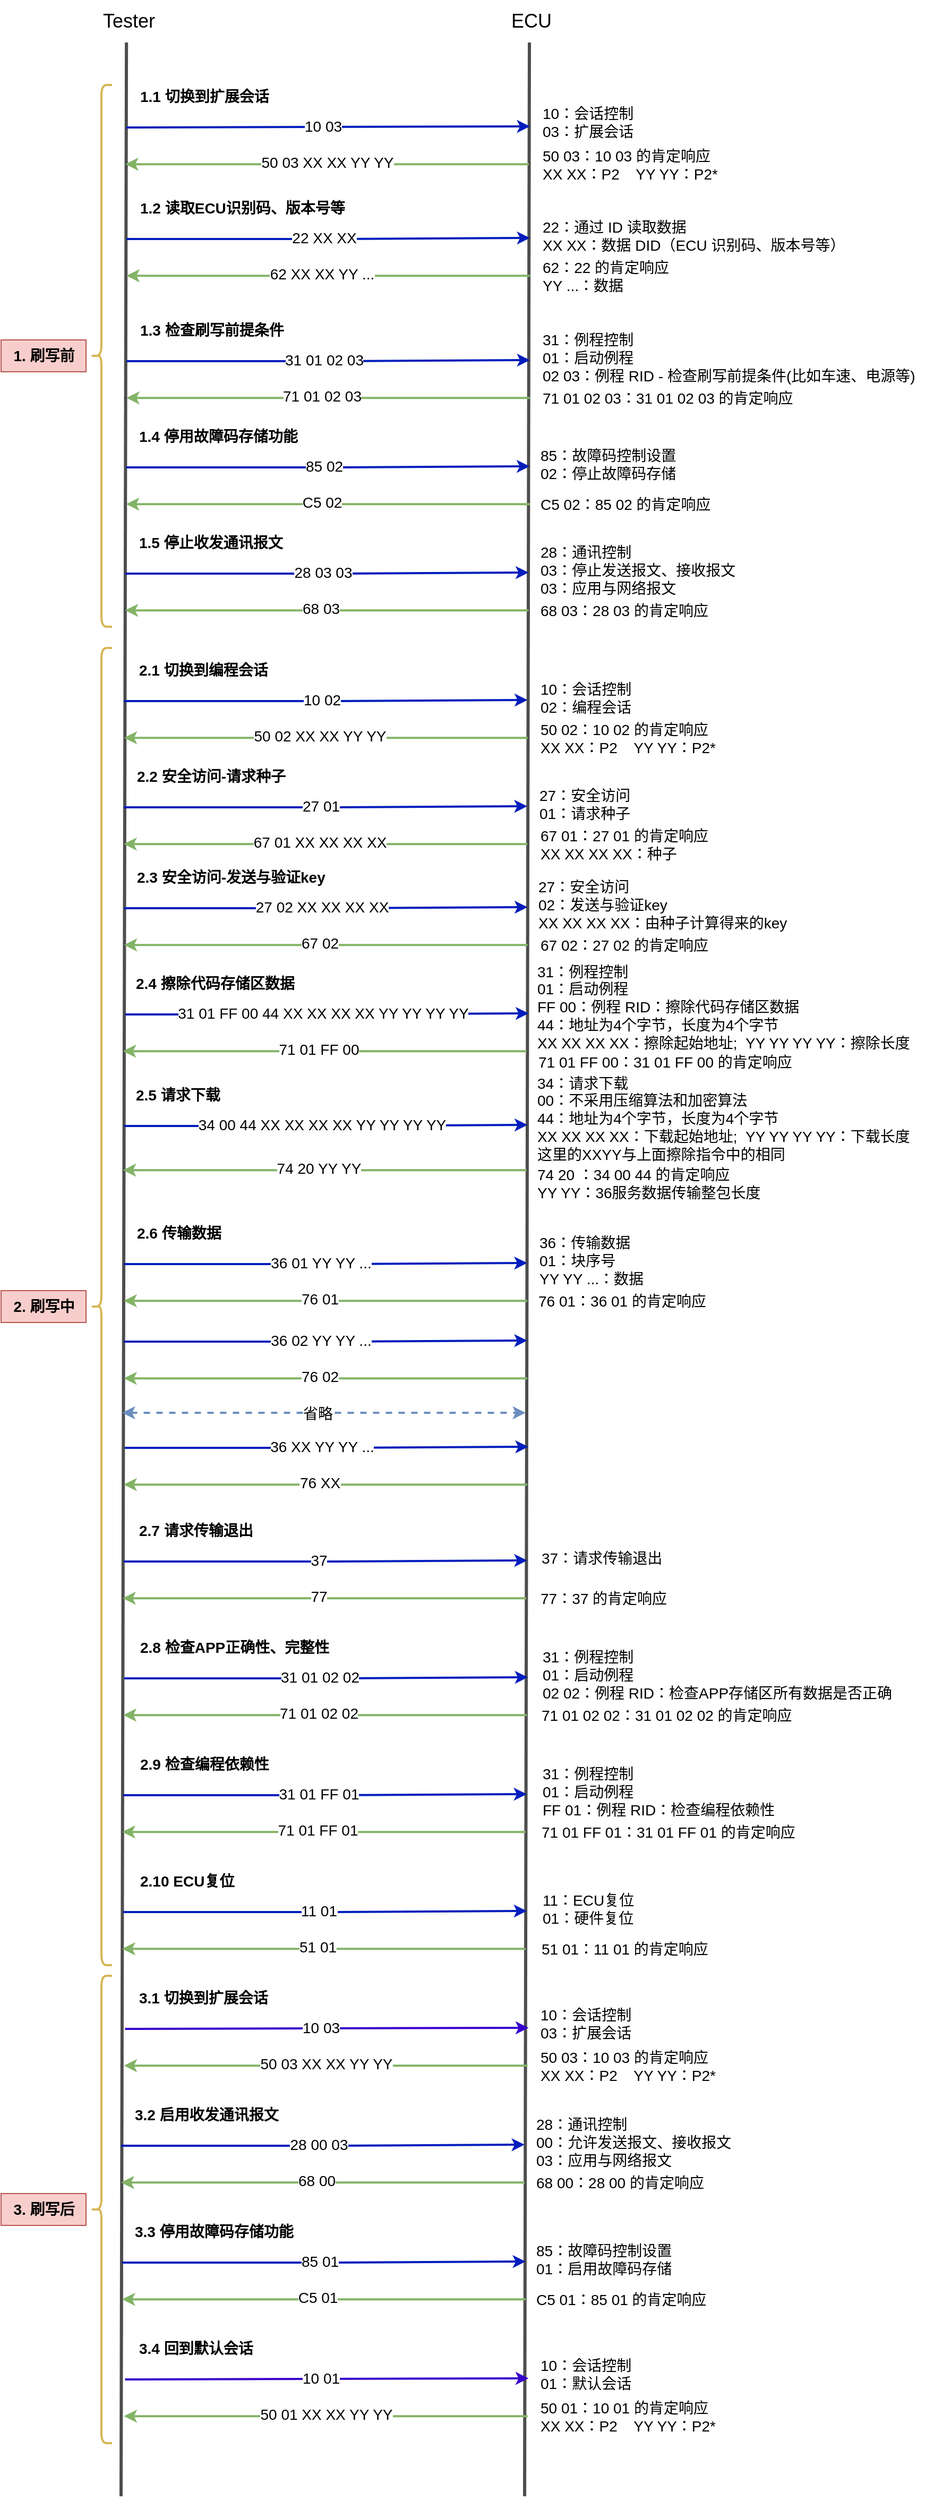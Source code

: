 <mxfile pages="1">
    <diagram id="MMqQzCYpGowc5swxsaku" name="Page-1">
        <mxGraphModel dx="1043" dy="-14405" grid="1" gridSize="10" guides="1" tooltips="1" connect="1" arrows="1" fold="1" page="1" pageScale="1" pageWidth="827" pageHeight="1169" math="0" shadow="0">
            <root>
                <mxCell id="0"/>
                <mxCell id="1" parent="0"/>
                <mxCell id="1631" value="" style="endArrow=none;html=1;endSize=16;startSize=16;targetPerimeterSpacing=10;sourcePerimeterSpacing=10;jumpSize=90;strokeWidth=3;strokeColor=#4D4D4D;" parent="1" edge="1">
                    <mxGeometry width="50" height="50" relative="1" as="geometry">
                        <mxPoint x="120" y="17590" as="sourcePoint"/>
                        <mxPoint x="125.06" y="15280" as="targetPoint"/>
                    </mxGeometry>
                </mxCell>
                <mxCell id="1633" value="" style="endArrow=none;html=1;endSize=16;startSize=16;targetPerimeterSpacing=10;sourcePerimeterSpacing=10;jumpSize=90;strokeWidth=3;strokeColor=#4D4D4D;" parent="1" edge="1">
                    <mxGeometry width="50" height="50" relative="1" as="geometry">
                        <mxPoint x="500" y="17590" as="sourcePoint"/>
                        <mxPoint x="504.5" y="15280" as="targetPoint"/>
                    </mxGeometry>
                </mxCell>
                <mxCell id="1634" value="&lt;font style=&quot;font-size: 18px;&quot;&gt;Tester&lt;/font&gt;" style="text;html=1;align=center;verticalAlign=middle;resizable=0;points=[];autosize=1;strokeColor=none;fillColor=none;" parent="1" vertex="1">
                    <mxGeometry x="91.5" y="15240" width="70" height="40" as="geometry"/>
                </mxCell>
                <mxCell id="1635" value="&lt;font style=&quot;font-size: 18px;&quot;&gt;ECU&lt;/font&gt;" style="text;html=1;align=center;verticalAlign=middle;resizable=0;points=[];autosize=1;strokeColor=none;fillColor=none;" parent="1" vertex="1">
                    <mxGeometry x="475.62" y="15240" width="60" height="40" as="geometry"/>
                </mxCell>
                <mxCell id="1636" value="&lt;font style=&quot;font-size: 14px;&quot;&gt;&lt;b&gt;1.1 切换到扩展会话&lt;/b&gt;&lt;/font&gt;" style="text;html=1;align=left;verticalAlign=middle;resizable=0;points=[];autosize=1;strokeColor=none;fillColor=none;fontSize=18;" parent="1" vertex="1">
                    <mxGeometry x="135.93" y="15310" width="140" height="40" as="geometry"/>
                </mxCell>
                <mxCell id="1637" value="" style="endArrow=classic;html=1;strokeColor=#001DBC;strokeWidth=2;fontSize=18;startSize=6;endSize=6;sourcePerimeterSpacing=0;targetPerimeterSpacing=0;jumpSize=10;fillColor=#6a00ff;" parent="1" edge="1">
                    <mxGeometry width="50" height="50" relative="1" as="geometry">
                        <mxPoint x="125" y="15360" as="sourcePoint"/>
                        <mxPoint x="505" y="15359" as="targetPoint"/>
                    </mxGeometry>
                </mxCell>
                <mxCell id="1638" value="&lt;font style=&quot;font-size: 14px;&quot;&gt;10 03&lt;/font&gt;" style="edgeLabel;html=1;align=center;verticalAlign=middle;resizable=0;points=[];fontSize=18;" parent="1637" vertex="1" connectable="0">
                    <mxGeometry x="-0.213" y="2" relative="1" as="geometry">
                        <mxPoint x="35" as="offset"/>
                    </mxGeometry>
                </mxCell>
                <mxCell id="1642" value="" style="shape=curlyBracket;whiteSpace=wrap;html=1;rounded=1;labelPosition=left;verticalLabelPosition=middle;align=right;verticalAlign=middle;fontSize=14;strokeWidth=2;perimeterSpacing=0;fillColor=#fff2cc;strokeColor=#d6b656;" parent="1" vertex="1">
                    <mxGeometry x="91.5" y="15320" width="20" height="510" as="geometry"/>
                </mxCell>
                <mxCell id="1643" value="&lt;b&gt;1. 刷写前&lt;/b&gt;" style="text;html=1;align=center;verticalAlign=middle;resizable=0;points=[];autosize=1;strokeColor=#b85450;fillColor=#f8cecc;fontSize=14;" parent="1" vertex="1">
                    <mxGeometry x="7" y="15560" width="80" height="30" as="geometry"/>
                </mxCell>
                <mxCell id="1644" value="" style="endArrow=classic;html=1;strokeColor=#82b366;strokeWidth=2;fontSize=18;startSize=6;endSize=6;sourcePerimeterSpacing=0;targetPerimeterSpacing=0;jumpSize=10;fillColor=#d5e8d4;" parent="1" edge="1">
                    <mxGeometry width="50" height="50" relative="1" as="geometry">
                        <mxPoint x="504.06" y="15394.58" as="sourcePoint"/>
                        <mxPoint x="124.06" y="15394.58" as="targetPoint"/>
                    </mxGeometry>
                </mxCell>
                <mxCell id="1646" value="50 03 XX XX YY YY" style="edgeLabel;html=1;align=center;verticalAlign=middle;resizable=0;points=[];fontSize=14;" parent="1644" vertex="1" connectable="0">
                    <mxGeometry x="0.048" y="-2" relative="1" as="geometry">
                        <mxPoint x="9" as="offset"/>
                    </mxGeometry>
                </mxCell>
                <mxCell id="1647" value="&lt;div style=&quot;&quot;&gt;&lt;span style=&quot;background-color: initial;&quot;&gt;10：会话控制&lt;/span&gt;&lt;/div&gt;&lt;div style=&quot;&quot;&gt;&lt;span style=&quot;background-color: initial;&quot;&gt;03：扩展会话&lt;/span&gt;&lt;/div&gt;" style="text;html=1;align=left;verticalAlign=middle;resizable=0;points=[];autosize=1;strokeColor=none;fillColor=none;fontSize=14;" parent="1" vertex="1">
                    <mxGeometry x="514.5" y="15330" width="110" height="50" as="geometry"/>
                </mxCell>
                <mxCell id="1650" value="&lt;font style=&quot;font-size: 14px;&quot;&gt;&lt;b&gt;1.3 检查刷写前提条件&lt;/b&gt;&lt;/font&gt;" style="text;html=1;align=left;verticalAlign=middle;resizable=0;points=[];autosize=1;strokeColor=none;fillColor=none;fontSize=18;" parent="1" vertex="1">
                    <mxGeometry x="135.93" y="15530" width="160" height="40" as="geometry"/>
                </mxCell>
                <mxCell id="1651" value="" style="endArrow=classic;html=1;strokeColor=#001DBC;strokeWidth=2;fontSize=18;startSize=6;endSize=6;sourcePerimeterSpacing=0;targetPerimeterSpacing=0;jumpSize=10;fillColor=#0050ef;" parent="1" edge="1">
                    <mxGeometry width="50" height="50" relative="1" as="geometry">
                        <mxPoint x="125.06" y="15580" as="sourcePoint"/>
                        <mxPoint x="505.06" y="15579" as="targetPoint"/>
                        <Array as="points">
                            <mxPoint x="314" y="15580"/>
                        </Array>
                    </mxGeometry>
                </mxCell>
                <mxCell id="1652" value="&lt;font style=&quot;font-size: 14px;&quot;&gt;31 01 02 03&lt;/font&gt;" style="edgeLabel;html=1;align=center;verticalAlign=middle;resizable=0;points=[];fontSize=18;" parent="1651" vertex="1" connectable="0">
                    <mxGeometry x="-0.213" y="2" relative="1" as="geometry">
                        <mxPoint x="36" as="offset"/>
                    </mxGeometry>
                </mxCell>
                <mxCell id="1653" value="" style="endArrow=classic;html=1;strokeColor=#82b366;strokeWidth=2;fontSize=18;startSize=6;endSize=6;sourcePerimeterSpacing=0;targetPerimeterSpacing=0;jumpSize=10;fillColor=#d5e8d4;" parent="1" edge="1">
                    <mxGeometry width="50" height="50" relative="1" as="geometry">
                        <mxPoint x="505.12" y="15614.58" as="sourcePoint"/>
                        <mxPoint x="125.12" y="15614.58" as="targetPoint"/>
                    </mxGeometry>
                </mxCell>
                <mxCell id="1654" value="71 01 02 03" style="edgeLabel;html=1;align=center;verticalAlign=middle;resizable=0;points=[];fontSize=14;" parent="1653" vertex="1" connectable="0">
                    <mxGeometry x="0.048" y="-2" relative="1" as="geometry">
                        <mxPoint x="3" as="offset"/>
                    </mxGeometry>
                </mxCell>
                <mxCell id="1655" value="31：例程控制&lt;br&gt;01：启动例程&lt;br&gt;02 03：例程 RID - 检查刷写前提条件(比如车速、电源等)" style="text;html=1;align=left;verticalAlign=middle;resizable=0;points=[];autosize=1;strokeColor=none;fillColor=none;fontSize=14;" parent="1" vertex="1">
                    <mxGeometry x="514.5" y="15547" width="370" height="60" as="geometry"/>
                </mxCell>
                <mxCell id="1656" value="71 01 02 03：31 01 02 03 的肯定响应" style="text;html=1;align=left;verticalAlign=middle;resizable=0;points=[];autosize=1;strokeColor=none;fillColor=none;fontSize=14;" parent="1" vertex="1">
                    <mxGeometry x="514.5" y="15600" width="260" height="30" as="geometry"/>
                </mxCell>
                <mxCell id="1657" value="50 03：10 03 的肯定响应&lt;br&gt;XX XX：P2&amp;nbsp; &amp;nbsp; YY YY：P2*" style="text;html=1;align=left;verticalAlign=middle;resizable=0;points=[];autosize=1;strokeColor=none;fillColor=none;fontSize=14;" parent="1" vertex="1">
                    <mxGeometry x="514.5" y="15370" width="190" height="50" as="geometry"/>
                </mxCell>
                <mxCell id="1658" value="&lt;font style=&quot;font-size: 14px;&quot;&gt;&lt;b&gt;1.4 停用故障码存储功能&lt;/b&gt;&lt;/font&gt;" style="text;html=1;align=left;verticalAlign=middle;resizable=0;points=[];autosize=1;strokeColor=none;fillColor=none;fontSize=18;" parent="1" vertex="1">
                    <mxGeometry x="134.65" y="15630" width="170" height="40" as="geometry"/>
                </mxCell>
                <mxCell id="1659" value="" style="endArrow=classic;html=1;strokeColor=#001DBC;strokeWidth=2;fontSize=18;startSize=6;endSize=6;sourcePerimeterSpacing=0;targetPerimeterSpacing=0;jumpSize=10;fillColor=#0050ef;" parent="1" edge="1">
                    <mxGeometry width="50" height="50" relative="1" as="geometry">
                        <mxPoint x="124.78" y="15680" as="sourcePoint"/>
                        <mxPoint x="504.78" y="15679" as="targetPoint"/>
                        <Array as="points">
                            <mxPoint x="313.72" y="15680"/>
                        </Array>
                    </mxGeometry>
                </mxCell>
                <mxCell id="1660" value="&lt;font style=&quot;font-size: 14px;&quot;&gt;85 02&lt;/font&gt;" style="edgeLabel;html=1;align=center;verticalAlign=middle;resizable=0;points=[];fontSize=18;" parent="1659" vertex="1" connectable="0">
                    <mxGeometry x="-0.213" y="2" relative="1" as="geometry">
                        <mxPoint x="36" as="offset"/>
                    </mxGeometry>
                </mxCell>
                <mxCell id="1661" value="" style="endArrow=classic;html=1;strokeColor=#82b366;strokeWidth=2;fontSize=18;startSize=6;endSize=6;sourcePerimeterSpacing=0;targetPerimeterSpacing=0;jumpSize=10;fillColor=#d5e8d4;" parent="1" edge="1">
                    <mxGeometry width="50" height="50" relative="1" as="geometry">
                        <mxPoint x="504.84" y="15714.58" as="sourcePoint"/>
                        <mxPoint x="124.84" y="15714.58" as="targetPoint"/>
                    </mxGeometry>
                </mxCell>
                <mxCell id="1662" value="C5 02" style="edgeLabel;html=1;align=center;verticalAlign=middle;resizable=0;points=[];fontSize=14;" parent="1661" vertex="1" connectable="0">
                    <mxGeometry x="0.048" y="-2" relative="1" as="geometry">
                        <mxPoint x="3" as="offset"/>
                    </mxGeometry>
                </mxCell>
                <mxCell id="1663" value="85：故障码控制设置&lt;br&gt;02：停止故障码存储" style="text;html=1;align=left;verticalAlign=middle;resizable=0;points=[];autosize=1;strokeColor=none;fillColor=none;fontSize=14;" parent="1" vertex="1">
                    <mxGeometry x="513.22" y="15652" width="150" height="50" as="geometry"/>
                </mxCell>
                <mxCell id="1664" value="C5 02：85 02 的肯定响应" style="text;html=1;align=left;verticalAlign=middle;resizable=0;points=[];autosize=1;strokeColor=none;fillColor=none;fontSize=14;" parent="1" vertex="1">
                    <mxGeometry x="513.22" y="15700" width="180" height="30" as="geometry"/>
                </mxCell>
                <mxCell id="1665" value="&lt;font style=&quot;font-size: 14px;&quot;&gt;&lt;b&gt;1.5 停止收发通讯报文&lt;/b&gt;&lt;/font&gt;" style="text;html=1;align=left;verticalAlign=middle;resizable=0;points=[];autosize=1;strokeColor=none;fillColor=none;fontSize=18;" parent="1" vertex="1">
                    <mxGeometry x="134.65" y="15730" width="160" height="40" as="geometry"/>
                </mxCell>
                <mxCell id="1666" value="" style="endArrow=classic;html=1;strokeColor=#001DBC;strokeWidth=2;fontSize=18;startSize=6;endSize=6;sourcePerimeterSpacing=0;targetPerimeterSpacing=0;jumpSize=10;fillColor=#0050ef;" parent="1" edge="1">
                    <mxGeometry width="50" height="50" relative="1" as="geometry">
                        <mxPoint x="123.78" y="15780" as="sourcePoint"/>
                        <mxPoint x="503.78" y="15779" as="targetPoint"/>
                        <Array as="points">
                            <mxPoint x="312.72" y="15780"/>
                        </Array>
                    </mxGeometry>
                </mxCell>
                <mxCell id="1667" value="&lt;font style=&quot;font-size: 14px;&quot;&gt;28 03 03&lt;/font&gt;" style="edgeLabel;html=1;align=center;verticalAlign=middle;resizable=0;points=[];fontSize=18;" parent="1666" vertex="1" connectable="0">
                    <mxGeometry x="-0.213" y="2" relative="1" as="geometry">
                        <mxPoint x="36" as="offset"/>
                    </mxGeometry>
                </mxCell>
                <mxCell id="1668" value="" style="endArrow=classic;html=1;strokeColor=#82b366;strokeWidth=2;fontSize=18;startSize=6;endSize=6;sourcePerimeterSpacing=0;targetPerimeterSpacing=0;jumpSize=10;fillColor=#d5e8d4;" parent="1" edge="1">
                    <mxGeometry width="50" height="50" relative="1" as="geometry">
                        <mxPoint x="503.84" y="15814.58" as="sourcePoint"/>
                        <mxPoint x="123.84" y="15814.58" as="targetPoint"/>
                    </mxGeometry>
                </mxCell>
                <mxCell id="1669" value="68 03" style="edgeLabel;html=1;align=center;verticalAlign=middle;resizable=0;points=[];fontSize=14;" parent="1668" vertex="1" connectable="0">
                    <mxGeometry x="0.048" y="-2" relative="1" as="geometry">
                        <mxPoint x="3" as="offset"/>
                    </mxGeometry>
                </mxCell>
                <mxCell id="1670" value="28：通讯控制&lt;br&gt;03：停止发送报文、接收报文&lt;br&gt;03：应用与网络报文" style="text;html=1;align=left;verticalAlign=middle;resizable=0;points=[];autosize=1;strokeColor=none;fillColor=none;fontSize=14;" parent="1" vertex="1">
                    <mxGeometry x="513.22" y="15747" width="210" height="60" as="geometry"/>
                </mxCell>
                <mxCell id="1671" value="68 03：28 03 的肯定响应" style="text;html=1;align=left;verticalAlign=middle;resizable=0;points=[];autosize=1;strokeColor=none;fillColor=none;fontSize=14;" parent="1" vertex="1">
                    <mxGeometry x="513.22" y="15800" width="180" height="30" as="geometry"/>
                </mxCell>
                <mxCell id="1672" value="&lt;font style=&quot;font-size: 14px;&quot;&gt;&lt;b&gt;1.2 读取ECU识别码、版本号等&lt;/b&gt;&lt;/font&gt;" style="text;html=1;align=left;verticalAlign=middle;resizable=0;points=[];autosize=1;strokeColor=none;fillColor=none;fontSize=18;" parent="1" vertex="1">
                    <mxGeometry x="135.93" y="15415" width="220" height="40" as="geometry"/>
                </mxCell>
                <mxCell id="1673" value="" style="endArrow=classic;html=1;strokeColor=#001DBC;strokeWidth=2;fontSize=18;startSize=6;endSize=6;sourcePerimeterSpacing=0;targetPerimeterSpacing=0;jumpSize=10;fillColor=#0050ef;" parent="1" edge="1">
                    <mxGeometry width="50" height="50" relative="1" as="geometry">
                        <mxPoint x="125.06" y="15465" as="sourcePoint"/>
                        <mxPoint x="505.06" y="15464" as="targetPoint"/>
                        <Array as="points">
                            <mxPoint x="314" y="15465"/>
                        </Array>
                    </mxGeometry>
                </mxCell>
                <mxCell id="1674" value="&lt;font style=&quot;font-size: 14px;&quot;&gt;22 XX XX&lt;/font&gt;" style="edgeLabel;html=1;align=center;verticalAlign=middle;resizable=0;points=[];fontSize=18;" parent="1673" vertex="1" connectable="0">
                    <mxGeometry x="-0.213" y="2" relative="1" as="geometry">
                        <mxPoint x="36" as="offset"/>
                    </mxGeometry>
                </mxCell>
                <mxCell id="1675" value="" style="endArrow=classic;html=1;strokeColor=#82b366;strokeWidth=2;fontSize=18;startSize=6;endSize=6;sourcePerimeterSpacing=0;targetPerimeterSpacing=0;jumpSize=10;fillColor=#d5e8d4;" parent="1" edge="1">
                    <mxGeometry width="50" height="50" relative="1" as="geometry">
                        <mxPoint x="505.12" y="15499.58" as="sourcePoint"/>
                        <mxPoint x="125.12" y="15499.58" as="targetPoint"/>
                    </mxGeometry>
                </mxCell>
                <mxCell id="1676" value="62 XX XX YY ..." style="edgeLabel;html=1;align=center;verticalAlign=middle;resizable=0;points=[];fontSize=14;" parent="1675" vertex="1" connectable="0">
                    <mxGeometry x="0.048" y="-2" relative="1" as="geometry">
                        <mxPoint x="3" as="offset"/>
                    </mxGeometry>
                </mxCell>
                <mxCell id="1677" value="22：通过 ID 读取数据&lt;br&gt;XX XX：数据 DID（ECU 识别码、版本号等）" style="text;html=1;align=left;verticalAlign=middle;resizable=0;points=[];autosize=1;strokeColor=none;fillColor=none;fontSize=14;" parent="1" vertex="1">
                    <mxGeometry x="514.5" y="15437" width="310" height="50" as="geometry"/>
                </mxCell>
                <mxCell id="1678" value="62：22 的肯定响应&lt;br&gt;YY ...：数据" style="text;html=1;align=left;verticalAlign=middle;resizable=0;points=[];autosize=1;strokeColor=none;fillColor=none;fontSize=14;" parent="1" vertex="1">
                    <mxGeometry x="514.5" y="15475" width="140" height="50" as="geometry"/>
                </mxCell>
                <mxCell id="1681" value="" style="shape=curlyBracket;whiteSpace=wrap;html=1;rounded=1;labelPosition=left;verticalLabelPosition=middle;align=right;verticalAlign=middle;fontSize=14;strokeWidth=2;perimeterSpacing=0;fillColor=#fff2cc;strokeColor=#d6b656;" parent="1" vertex="1">
                    <mxGeometry x="91.5" y="15850" width="20" height="1240" as="geometry"/>
                </mxCell>
                <mxCell id="1682" value="&lt;b&gt;2. 刷写中&lt;/b&gt;" style="text;html=1;align=center;verticalAlign=middle;resizable=0;points=[];autosize=1;strokeColor=#b85450;fillColor=#f8cecc;fontSize=14;" parent="1" vertex="1">
                    <mxGeometry x="7" y="16455" width="80" height="30" as="geometry"/>
                </mxCell>
                <mxCell id="1683" value="&lt;font style=&quot;font-size: 14px;&quot;&gt;&lt;b&gt;2.1 切换到编程会话&lt;/b&gt;&lt;/font&gt;" style="text;html=1;align=left;verticalAlign=middle;resizable=0;points=[];autosize=1;strokeColor=none;fillColor=none;fontSize=18;" parent="1" vertex="1">
                    <mxGeometry x="134.65" y="15850" width="140" height="40" as="geometry"/>
                </mxCell>
                <mxCell id="1684" value="" style="endArrow=classic;html=1;strokeColor=#001DBC;strokeWidth=2;fontSize=18;startSize=6;endSize=6;sourcePerimeterSpacing=0;targetPerimeterSpacing=0;jumpSize=10;fillColor=#0050ef;" parent="1" edge="1">
                    <mxGeometry width="50" height="50" relative="1" as="geometry">
                        <mxPoint x="122.78" y="15900" as="sourcePoint"/>
                        <mxPoint x="502.78" y="15899" as="targetPoint"/>
                        <Array as="points">
                            <mxPoint x="311.72" y="15900"/>
                        </Array>
                    </mxGeometry>
                </mxCell>
                <mxCell id="1685" value="&lt;font style=&quot;font-size: 14px;&quot;&gt;10 02&lt;/font&gt;" style="edgeLabel;html=1;align=center;verticalAlign=middle;resizable=0;points=[];fontSize=18;" parent="1684" vertex="1" connectable="0">
                    <mxGeometry x="-0.213" y="2" relative="1" as="geometry">
                        <mxPoint x="36" as="offset"/>
                    </mxGeometry>
                </mxCell>
                <mxCell id="1686" value="" style="endArrow=classic;html=1;strokeColor=#82b366;strokeWidth=2;fontSize=18;startSize=6;endSize=6;sourcePerimeterSpacing=0;targetPerimeterSpacing=0;jumpSize=10;fillColor=#d5e8d4;" parent="1" edge="1">
                    <mxGeometry width="50" height="50" relative="1" as="geometry">
                        <mxPoint x="502.84" y="15934.58" as="sourcePoint"/>
                        <mxPoint x="122.84" y="15934.58" as="targetPoint"/>
                    </mxGeometry>
                </mxCell>
                <mxCell id="1687" value="50 02 XX XX YY YY" style="edgeLabel;html=1;align=center;verticalAlign=middle;resizable=0;points=[];fontSize=14;" parent="1686" vertex="1" connectable="0">
                    <mxGeometry x="0.048" y="-2" relative="1" as="geometry">
                        <mxPoint x="3" as="offset"/>
                    </mxGeometry>
                </mxCell>
                <mxCell id="1688" value="10：会话控制&lt;br&gt;02：编程会话" style="text;html=1;align=left;verticalAlign=middle;resizable=0;points=[];autosize=1;strokeColor=none;fillColor=none;fontSize=14;" parent="1" vertex="1">
                    <mxGeometry x="513.22" y="15872" width="110" height="50" as="geometry"/>
                </mxCell>
                <mxCell id="1690" value="50 02：10 02 的肯定响应&lt;br&gt;XX XX：P2&amp;nbsp; &amp;nbsp; YY YY：P2*" style="text;html=1;align=left;verticalAlign=middle;resizable=0;points=[];autosize=1;strokeColor=none;fillColor=none;fontSize=14;" parent="1" vertex="1">
                    <mxGeometry x="513.22" y="15910" width="190" height="50" as="geometry"/>
                </mxCell>
                <mxCell id="1691" value="&lt;font style=&quot;font-size: 14px;&quot;&gt;&lt;b&gt;2.2 安全访问-请求种子&lt;/b&gt;&lt;/font&gt;" style="text;html=1;align=left;verticalAlign=middle;resizable=0;points=[];autosize=1;strokeColor=none;fillColor=none;fontSize=18;" parent="1" vertex="1">
                    <mxGeometry x="133.38" y="15950" width="160" height="40" as="geometry"/>
                </mxCell>
                <mxCell id="1692" value="" style="endArrow=classic;html=1;strokeColor=#001DBC;strokeWidth=2;fontSize=18;startSize=6;endSize=6;sourcePerimeterSpacing=0;targetPerimeterSpacing=0;jumpSize=10;fillColor=#0050ef;" parent="1" edge="1">
                    <mxGeometry width="50" height="50" relative="1" as="geometry">
                        <mxPoint x="122.51" y="16000" as="sourcePoint"/>
                        <mxPoint x="502.51" y="15999" as="targetPoint"/>
                        <Array as="points">
                            <mxPoint x="311.45" y="16000"/>
                        </Array>
                    </mxGeometry>
                </mxCell>
                <mxCell id="1693" value="&lt;font style=&quot;font-size: 14px;&quot;&gt;27 01&lt;/font&gt;" style="edgeLabel;html=1;align=center;verticalAlign=middle;resizable=0;points=[];fontSize=18;" parent="1692" vertex="1" connectable="0">
                    <mxGeometry x="-0.213" y="2" relative="1" as="geometry">
                        <mxPoint x="36" as="offset"/>
                    </mxGeometry>
                </mxCell>
                <mxCell id="1694" value="" style="endArrow=classic;html=1;strokeColor=#82b366;strokeWidth=2;fontSize=18;startSize=6;endSize=6;sourcePerimeterSpacing=0;targetPerimeterSpacing=0;jumpSize=10;fillColor=#d5e8d4;" parent="1" edge="1">
                    <mxGeometry width="50" height="50" relative="1" as="geometry">
                        <mxPoint x="502.57" y="16034.58" as="sourcePoint"/>
                        <mxPoint x="122.57" y="16034.58" as="targetPoint"/>
                    </mxGeometry>
                </mxCell>
                <mxCell id="1695" value="67 01 XX XX XX XX" style="edgeLabel;html=1;align=center;verticalAlign=middle;resizable=0;points=[];fontSize=14;" parent="1694" vertex="1" connectable="0">
                    <mxGeometry x="0.048" y="-2" relative="1" as="geometry">
                        <mxPoint x="3" as="offset"/>
                    </mxGeometry>
                </mxCell>
                <mxCell id="1696" value="27：安全访问&lt;br&gt;01：请求种子" style="text;html=1;align=left;verticalAlign=middle;resizable=0;points=[];autosize=1;strokeColor=none;fillColor=none;fontSize=14;" parent="1" vertex="1">
                    <mxGeometry x="511.95" y="15972" width="110" height="50" as="geometry"/>
                </mxCell>
                <mxCell id="1698" value="67 01：27 01 的肯定响应&lt;br&gt;XX XX XX XX：种子" style="text;html=1;align=left;verticalAlign=middle;resizable=0;points=[];autosize=1;strokeColor=none;fillColor=none;fontSize=14;" parent="1" vertex="1">
                    <mxGeometry x="513.22" y="16010" width="180" height="50" as="geometry"/>
                </mxCell>
                <mxCell id="1699" value="&lt;font style=&quot;font-size: 14px;&quot;&gt;&lt;b&gt;2.3 安全访问-发送与验证key&lt;/b&gt;&lt;/font&gt;" style="text;html=1;align=left;verticalAlign=middle;resizable=0;points=[];autosize=1;strokeColor=none;fillColor=none;fontSize=18;" parent="1" vertex="1">
                    <mxGeometry x="132.66" y="16045" width="200" height="40" as="geometry"/>
                </mxCell>
                <mxCell id="1700" value="" style="endArrow=classic;html=1;strokeColor=#001DBC;strokeWidth=2;fontSize=18;startSize=6;endSize=6;sourcePerimeterSpacing=0;targetPerimeterSpacing=0;jumpSize=10;fillColor=#0050ef;" parent="1" edge="1">
                    <mxGeometry width="50" height="50" relative="1" as="geometry">
                        <mxPoint x="122.79" y="16095" as="sourcePoint"/>
                        <mxPoint x="502.79" y="16094" as="targetPoint"/>
                        <Array as="points">
                            <mxPoint x="311.73" y="16095"/>
                        </Array>
                    </mxGeometry>
                </mxCell>
                <mxCell id="1701" value="&lt;font style=&quot;font-size: 14px;&quot;&gt;27 02 XX XX XX XX&lt;/font&gt;" style="edgeLabel;html=1;align=center;verticalAlign=middle;resizable=0;points=[];fontSize=18;" parent="1700" vertex="1" connectable="0">
                    <mxGeometry x="-0.213" y="2" relative="1" as="geometry">
                        <mxPoint x="36" as="offset"/>
                    </mxGeometry>
                </mxCell>
                <mxCell id="1702" value="" style="endArrow=classic;html=1;strokeColor=#82b366;strokeWidth=2;fontSize=18;startSize=6;endSize=6;sourcePerimeterSpacing=0;targetPerimeterSpacing=0;jumpSize=10;fillColor=#d5e8d4;" parent="1" edge="1">
                    <mxGeometry width="50" height="50" relative="1" as="geometry">
                        <mxPoint x="502.85" y="16129.58" as="sourcePoint"/>
                        <mxPoint x="122.85" y="16129.58" as="targetPoint"/>
                    </mxGeometry>
                </mxCell>
                <mxCell id="1703" value="67 02" style="edgeLabel;html=1;align=center;verticalAlign=middle;resizable=0;points=[];fontSize=14;" parent="1702" vertex="1" connectable="0">
                    <mxGeometry x="0.048" y="-2" relative="1" as="geometry">
                        <mxPoint x="3" as="offset"/>
                    </mxGeometry>
                </mxCell>
                <mxCell id="1704" value="27：安全访问&lt;br&gt;02：发送与验证key&lt;br&gt;XX XX XX XX：由种子计算得来的key" style="text;html=1;align=left;verticalAlign=middle;resizable=0;points=[];autosize=1;strokeColor=none;fillColor=none;fontSize=14;" parent="1" vertex="1">
                    <mxGeometry x="511.23" y="16062" width="260" height="60" as="geometry"/>
                </mxCell>
                <mxCell id="1705" value="67 02：27 02 的肯定响应" style="text;html=1;align=left;verticalAlign=middle;resizable=0;points=[];autosize=1;strokeColor=none;fillColor=none;fontSize=14;" parent="1" vertex="1">
                    <mxGeometry x="512.5" y="16115" width="180" height="30" as="geometry"/>
                </mxCell>
                <mxCell id="1706" value="&lt;font style=&quot;font-size: 14px;&quot;&gt;&lt;b&gt;2.4 擦除代码存储区数据&lt;/b&gt;&lt;/font&gt;" style="text;html=1;align=left;verticalAlign=middle;resizable=0;points=[];autosize=1;strokeColor=none;fillColor=none;fontSize=18;" parent="1" vertex="1">
                    <mxGeometry x="131.66" y="16145" width="170" height="40" as="geometry"/>
                </mxCell>
                <mxCell id="1707" value="" style="endArrow=classic;html=1;strokeColor=#001DBC;strokeWidth=2;fontSize=18;startSize=6;endSize=6;sourcePerimeterSpacing=0;targetPerimeterSpacing=0;jumpSize=10;fillColor=#0050ef;" parent="1" edge="1">
                    <mxGeometry width="50" height="50" relative="1" as="geometry">
                        <mxPoint x="123.79" y="16195" as="sourcePoint"/>
                        <mxPoint x="503.79" y="16194" as="targetPoint"/>
                        <Array as="points">
                            <mxPoint x="312.73" y="16195"/>
                        </Array>
                    </mxGeometry>
                </mxCell>
                <mxCell id="1708" value="&lt;font style=&quot;font-size: 14px;&quot;&gt;31 01 FF 00 44 XX XX XX XX YY YY YY YY&lt;/font&gt;" style="edgeLabel;html=1;align=center;verticalAlign=middle;resizable=0;points=[];fontSize=18;" parent="1707" vertex="1" connectable="0">
                    <mxGeometry x="-0.213" y="2" relative="1" as="geometry">
                        <mxPoint x="36" as="offset"/>
                    </mxGeometry>
                </mxCell>
                <mxCell id="1709" value="" style="endArrow=classic;html=1;strokeColor=#82b366;strokeWidth=2;fontSize=18;startSize=6;endSize=6;sourcePerimeterSpacing=0;targetPerimeterSpacing=0;jumpSize=10;fillColor=#d5e8d4;" parent="1" edge="1">
                    <mxGeometry width="50" height="50" relative="1" as="geometry">
                        <mxPoint x="501.85" y="16229.58" as="sourcePoint"/>
                        <mxPoint x="121.85" y="16229.58" as="targetPoint"/>
                    </mxGeometry>
                </mxCell>
                <mxCell id="1710" value="71 01 FF 00" style="edgeLabel;html=1;align=center;verticalAlign=middle;resizable=0;points=[];fontSize=14;" parent="1709" vertex="1" connectable="0">
                    <mxGeometry x="0.048" y="-2" relative="1" as="geometry">
                        <mxPoint x="3" as="offset"/>
                    </mxGeometry>
                </mxCell>
                <mxCell id="1711" value="31：例程控制&lt;br&gt;01：启动例程&lt;br&gt;FF 00：例程 RID：擦除代码存储区数据&lt;br&gt;44：地址为4个字节，长度为4个字节&lt;br&gt;XX XX XX XX：擦除起始地址;&amp;nbsp; YY YY YY YY：擦除长度" style="text;html=1;align=left;verticalAlign=middle;resizable=0;points=[];autosize=1;strokeColor=none;fillColor=none;fontSize=14;" parent="1" vertex="1">
                    <mxGeometry x="510.23" y="16138" width="370" height="100" as="geometry"/>
                </mxCell>
                <mxCell id="1712" value="71 01 FF 00：31 01 FF 00 的肯定响应" style="text;html=1;align=left;verticalAlign=middle;resizable=0;points=[];autosize=1;strokeColor=none;fillColor=none;fontSize=14;" parent="1" vertex="1">
                    <mxGeometry x="510.5" y="16225" width="260" height="30" as="geometry"/>
                </mxCell>
                <mxCell id="1714" value="&lt;font style=&quot;font-size: 14px;&quot;&gt;&lt;b&gt;2.5 请求下载&lt;/b&gt;&lt;/font&gt;" style="text;html=1;align=left;verticalAlign=middle;resizable=0;points=[];autosize=1;strokeColor=none;fillColor=none;fontSize=18;" parent="1" vertex="1">
                    <mxGeometry x="131.66" y="16250" width="100" height="40" as="geometry"/>
                </mxCell>
                <mxCell id="1715" value="" style="endArrow=classic;html=1;strokeColor=#001DBC;strokeWidth=2;fontSize=18;startSize=6;endSize=6;sourcePerimeterSpacing=0;targetPerimeterSpacing=0;jumpSize=10;fillColor=#0050ef;" parent="1" edge="1">
                    <mxGeometry width="50" height="50" relative="1" as="geometry">
                        <mxPoint x="122.79" y="16300" as="sourcePoint"/>
                        <mxPoint x="502.79" y="16299" as="targetPoint"/>
                        <Array as="points">
                            <mxPoint x="311.73" y="16300"/>
                        </Array>
                    </mxGeometry>
                </mxCell>
                <mxCell id="1716" value="&lt;font style=&quot;font-size: 14px;&quot;&gt;34 00 44 XX XX XX XX YY YY YY YY&lt;/font&gt;" style="edgeLabel;html=1;align=center;verticalAlign=middle;resizable=0;points=[];fontSize=18;" parent="1715" vertex="1" connectable="0">
                    <mxGeometry x="-0.213" y="2" relative="1" as="geometry">
                        <mxPoint x="36" as="offset"/>
                    </mxGeometry>
                </mxCell>
                <mxCell id="1717" value="" style="endArrow=classic;html=1;strokeColor=#82b366;strokeWidth=2;fontSize=18;startSize=6;endSize=6;sourcePerimeterSpacing=0;targetPerimeterSpacing=0;jumpSize=10;fillColor=#d5e8d4;" parent="1" edge="1">
                    <mxGeometry width="50" height="50" relative="1" as="geometry">
                        <mxPoint x="501.85" y="16341.58" as="sourcePoint"/>
                        <mxPoint x="121.85" y="16341.58" as="targetPoint"/>
                    </mxGeometry>
                </mxCell>
                <mxCell id="1718" value="74 20 YY YY" style="edgeLabel;html=1;align=center;verticalAlign=middle;resizable=0;points=[];fontSize=14;" parent="1717" vertex="1" connectable="0">
                    <mxGeometry x="0.048" y="-2" relative="1" as="geometry">
                        <mxPoint x="3" as="offset"/>
                    </mxGeometry>
                </mxCell>
                <mxCell id="1719" value="34：请求下载&lt;br&gt;00：不采用压缩算法和加密算法&lt;br&gt;44：地址为4个字节，长度为4个字节&lt;br&gt;XX XX XX XX：下载起始地址;&amp;nbsp; YY YY YY YY：下载长度&lt;br&gt;这里的XXYY与上面擦除指令中的相同" style="text;html=1;align=left;verticalAlign=middle;resizable=0;points=[];autosize=1;strokeColor=none;fillColor=none;fontSize=14;" parent="1" vertex="1">
                    <mxGeometry x="510.23" y="16243" width="370" height="100" as="geometry"/>
                </mxCell>
                <mxCell id="1720" value="74 20 ：34 00 44 的肯定响应&lt;br&gt;YY YY：36服务数据传输整包长度" style="text;html=1;align=left;verticalAlign=middle;resizable=0;points=[];autosize=1;strokeColor=none;fillColor=none;fontSize=14;" parent="1" vertex="1">
                    <mxGeometry x="509.5" y="16329" width="230" height="50" as="geometry"/>
                </mxCell>
                <mxCell id="1742" value="&lt;font style=&quot;font-size: 14px;&quot;&gt;&lt;b&gt;2.6 传输数据&lt;/b&gt;&lt;/font&gt;" style="text;html=1;align=left;verticalAlign=middle;resizable=0;points=[];autosize=1;strokeColor=none;fillColor=none;fontSize=18;" parent="1" vertex="1">
                    <mxGeometry x="133.38" y="16380" width="100" height="40" as="geometry"/>
                </mxCell>
                <mxCell id="1743" value="" style="endArrow=classic;html=1;strokeColor=#001DBC;strokeWidth=2;fontSize=18;startSize=6;endSize=6;sourcePerimeterSpacing=0;targetPerimeterSpacing=0;jumpSize=10;fillColor=#0050ef;" parent="1" edge="1">
                    <mxGeometry width="50" height="50" relative="1" as="geometry">
                        <mxPoint x="122.51" y="16430" as="sourcePoint"/>
                        <mxPoint x="502.51" y="16429" as="targetPoint"/>
                        <Array as="points">
                            <mxPoint x="311.45" y="16430"/>
                        </Array>
                    </mxGeometry>
                </mxCell>
                <mxCell id="1744" value="&lt;font style=&quot;font-size: 14px;&quot;&gt;36 01 YY YY ...&lt;/font&gt;" style="edgeLabel;html=1;align=center;verticalAlign=middle;resizable=0;points=[];fontSize=18;" parent="1743" vertex="1" connectable="0">
                    <mxGeometry x="-0.213" y="2" relative="1" as="geometry">
                        <mxPoint x="36" as="offset"/>
                    </mxGeometry>
                </mxCell>
                <mxCell id="1745" value="" style="endArrow=classic;html=1;strokeColor=#82b366;strokeWidth=2;fontSize=18;startSize=6;endSize=6;sourcePerimeterSpacing=0;targetPerimeterSpacing=0;jumpSize=10;fillColor=#d5e8d4;" parent="1" edge="1">
                    <mxGeometry width="50" height="50" relative="1" as="geometry">
                        <mxPoint x="502.57" y="16464.58" as="sourcePoint"/>
                        <mxPoint x="122.57" y="16464.58" as="targetPoint"/>
                    </mxGeometry>
                </mxCell>
                <mxCell id="1746" value="76 01" style="edgeLabel;html=1;align=center;verticalAlign=middle;resizable=0;points=[];fontSize=14;" parent="1745" vertex="1" connectable="0">
                    <mxGeometry x="0.048" y="-2" relative="1" as="geometry">
                        <mxPoint x="3" as="offset"/>
                    </mxGeometry>
                </mxCell>
                <mxCell id="1747" value="36：传输数据&lt;br&gt;01：块序号&lt;br&gt;YY YY ...：数据" style="text;html=1;align=left;verticalAlign=middle;resizable=0;points=[];autosize=1;strokeColor=none;fillColor=none;fontSize=14;" parent="1" vertex="1">
                    <mxGeometry x="511.95" y="16397" width="120" height="60" as="geometry"/>
                </mxCell>
                <mxCell id="1748" value="76 01：36 01 的肯定响应" style="text;html=1;align=left;verticalAlign=middle;resizable=0;points=[];autosize=1;strokeColor=none;fillColor=none;fontSize=14;" parent="1" vertex="1">
                    <mxGeometry x="511.23" y="16450" width="180" height="30" as="geometry"/>
                </mxCell>
                <mxCell id="1749" value="" style="endArrow=classic;html=1;strokeColor=#001DBC;strokeWidth=2;fontSize=18;startSize=6;endSize=6;sourcePerimeterSpacing=0;targetPerimeterSpacing=0;jumpSize=10;fillColor=#0050ef;" parent="1" edge="1">
                    <mxGeometry width="50" height="50" relative="1" as="geometry">
                        <mxPoint x="122.51" y="16503" as="sourcePoint"/>
                        <mxPoint x="502.51" y="16502" as="targetPoint"/>
                        <Array as="points">
                            <mxPoint x="311.45" y="16503"/>
                        </Array>
                    </mxGeometry>
                </mxCell>
                <mxCell id="1750" value="&lt;font style=&quot;font-size: 14px;&quot;&gt;36 02 YY YY ...&lt;/font&gt;" style="edgeLabel;html=1;align=center;verticalAlign=middle;resizable=0;points=[];fontSize=18;" parent="1749" vertex="1" connectable="0">
                    <mxGeometry x="-0.213" y="2" relative="1" as="geometry">
                        <mxPoint x="36" as="offset"/>
                    </mxGeometry>
                </mxCell>
                <mxCell id="1751" value="" style="endArrow=classic;html=1;strokeColor=#82b366;strokeWidth=2;fontSize=18;startSize=6;endSize=6;sourcePerimeterSpacing=0;targetPerimeterSpacing=0;jumpSize=10;fillColor=#d5e8d4;" parent="1" edge="1">
                    <mxGeometry width="50" height="50" relative="1" as="geometry">
                        <mxPoint x="502.57" y="16537.58" as="sourcePoint"/>
                        <mxPoint x="122.57" y="16537.58" as="targetPoint"/>
                    </mxGeometry>
                </mxCell>
                <mxCell id="1752" value="76 02" style="edgeLabel;html=1;align=center;verticalAlign=middle;resizable=0;points=[];fontSize=14;" parent="1751" vertex="1" connectable="0">
                    <mxGeometry x="0.048" y="-2" relative="1" as="geometry">
                        <mxPoint x="3" as="offset"/>
                    </mxGeometry>
                </mxCell>
                <mxCell id="1755" value="" style="endArrow=classic;startArrow=classic;html=1;strokeWidth=2;dashed=1;fillColor=#dae8fc;strokeColor=#6c8ebf;" parent="1" edge="1">
                    <mxGeometry width="50" height="50" relative="1" as="geometry">
                        <mxPoint x="121" y="16570" as="sourcePoint"/>
                        <mxPoint x="501" y="16570" as="targetPoint"/>
                    </mxGeometry>
                </mxCell>
                <mxCell id="1757" value="&lt;font style=&quot;font-size: 14px;&quot;&gt;省略&lt;/font&gt;" style="edgeLabel;html=1;align=center;verticalAlign=middle;resizable=0;points=[];" parent="1755" vertex="1" connectable="0">
                    <mxGeometry x="-0.058" y="-1" relative="1" as="geometry">
                        <mxPoint x="5" as="offset"/>
                    </mxGeometry>
                </mxCell>
                <mxCell id="1764" value="" style="endArrow=classic;html=1;strokeColor=#001DBC;strokeWidth=2;fontSize=18;startSize=6;endSize=6;sourcePerimeterSpacing=0;targetPerimeterSpacing=0;jumpSize=10;fillColor=#0050ef;" parent="1" edge="1">
                    <mxGeometry width="50" height="50" relative="1" as="geometry">
                        <mxPoint x="123.5" y="16603" as="sourcePoint"/>
                        <mxPoint x="503.5" y="16602" as="targetPoint"/>
                        <Array as="points">
                            <mxPoint x="312.44" y="16603"/>
                        </Array>
                    </mxGeometry>
                </mxCell>
                <mxCell id="1765" value="&lt;font style=&quot;font-size: 14px;&quot;&gt;36 XX YY YY ...&lt;/font&gt;" style="edgeLabel;html=1;align=center;verticalAlign=middle;resizable=0;points=[];fontSize=18;" parent="1764" vertex="1" connectable="0">
                    <mxGeometry x="-0.213" y="2" relative="1" as="geometry">
                        <mxPoint x="36" as="offset"/>
                    </mxGeometry>
                </mxCell>
                <mxCell id="1766" value="" style="endArrow=classic;html=1;strokeColor=#82b366;strokeWidth=2;fontSize=18;startSize=6;endSize=6;sourcePerimeterSpacing=0;targetPerimeterSpacing=0;jumpSize=10;fillColor=#d5e8d4;" parent="1" edge="1">
                    <mxGeometry width="50" height="50" relative="1" as="geometry">
                        <mxPoint x="502.56" y="16637.58" as="sourcePoint"/>
                        <mxPoint x="122.56" y="16637.58" as="targetPoint"/>
                    </mxGeometry>
                </mxCell>
                <mxCell id="1767" value="76 XX" style="edgeLabel;html=1;align=center;verticalAlign=middle;resizable=0;points=[];fontSize=14;" parent="1766" vertex="1" connectable="0">
                    <mxGeometry x="0.048" y="-2" relative="1" as="geometry">
                        <mxPoint x="3" as="offset"/>
                    </mxGeometry>
                </mxCell>
                <mxCell id="1783" value="&lt;font style=&quot;font-size: 14px;&quot;&gt;&lt;b&gt;2.7 请求传输退出&lt;/b&gt;&lt;/font&gt;" style="text;html=1;align=left;verticalAlign=middle;resizable=0;points=[];autosize=1;strokeColor=none;fillColor=none;fontSize=18;" parent="1" vertex="1">
                    <mxGeometry x="135.37" y="16660" width="130" height="40" as="geometry"/>
                </mxCell>
                <mxCell id="1784" value="" style="endArrow=classic;html=1;strokeColor=#001DBC;strokeWidth=2;fontSize=18;startSize=6;endSize=6;sourcePerimeterSpacing=0;targetPerimeterSpacing=0;jumpSize=10;fillColor=#0050ef;" parent="1" edge="1">
                    <mxGeometry width="50" height="50" relative="1" as="geometry">
                        <mxPoint x="122.5" y="16710" as="sourcePoint"/>
                        <mxPoint x="502.5" y="16709" as="targetPoint"/>
                        <Array as="points">
                            <mxPoint x="311.44" y="16710"/>
                        </Array>
                    </mxGeometry>
                </mxCell>
                <mxCell id="1785" value="&lt;font style=&quot;font-size: 14px;&quot;&gt;37&lt;/font&gt;" style="edgeLabel;html=1;align=center;verticalAlign=middle;resizable=0;points=[];fontSize=18;" parent="1784" vertex="1" connectable="0">
                    <mxGeometry x="-0.213" y="2" relative="1" as="geometry">
                        <mxPoint x="34" as="offset"/>
                    </mxGeometry>
                </mxCell>
                <mxCell id="1786" value="" style="endArrow=classic;html=1;strokeColor=#82b366;strokeWidth=2;fontSize=18;startSize=6;endSize=6;sourcePerimeterSpacing=0;targetPerimeterSpacing=0;jumpSize=10;fillColor=#d5e8d4;" parent="1" edge="1">
                    <mxGeometry width="50" height="50" relative="1" as="geometry">
                        <mxPoint x="501.56" y="16744.58" as="sourcePoint"/>
                        <mxPoint x="121.56" y="16744.58" as="targetPoint"/>
                    </mxGeometry>
                </mxCell>
                <mxCell id="1787" value="77" style="edgeLabel;html=1;align=center;verticalAlign=middle;resizable=0;points=[];fontSize=14;" parent="1786" vertex="1" connectable="0">
                    <mxGeometry x="0.048" y="-2" relative="1" as="geometry">
                        <mxPoint x="3" as="offset"/>
                    </mxGeometry>
                </mxCell>
                <mxCell id="1788" value="37：请求传输退出" style="text;html=1;align=left;verticalAlign=middle;resizable=0;points=[];autosize=1;strokeColor=none;fillColor=none;fontSize=14;" parent="1" vertex="1">
                    <mxGeometry x="513.94" y="16692" width="140" height="30" as="geometry"/>
                </mxCell>
                <mxCell id="1789" value="77：37 的肯定响应" style="text;html=1;align=left;verticalAlign=middle;resizable=0;points=[];autosize=1;strokeColor=none;fillColor=none;fontSize=14;" parent="1" vertex="1">
                    <mxGeometry x="513.22" y="16730" width="140" height="30" as="geometry"/>
                </mxCell>
                <mxCell id="1791" value="&lt;font style=&quot;font-size: 14px;&quot;&gt;&lt;b&gt;2.8 检查APP正确性、完整性&lt;/b&gt;&lt;/font&gt;" style="text;html=1;align=left;verticalAlign=middle;resizable=0;points=[];autosize=1;strokeColor=none;fillColor=none;fontSize=18;" parent="1" vertex="1">
                    <mxGeometry x="135.93" y="16770" width="200" height="40" as="geometry"/>
                </mxCell>
                <mxCell id="1792" value="" style="endArrow=classic;html=1;strokeColor=#001DBC;strokeWidth=2;fontSize=18;startSize=6;endSize=6;sourcePerimeterSpacing=0;targetPerimeterSpacing=0;jumpSize=10;fillColor=#0050ef;" parent="1" edge="1">
                    <mxGeometry width="50" height="50" relative="1" as="geometry">
                        <mxPoint x="123.06" y="16820" as="sourcePoint"/>
                        <mxPoint x="503.06" y="16819" as="targetPoint"/>
                        <Array as="points">
                            <mxPoint x="312.0" y="16820"/>
                        </Array>
                    </mxGeometry>
                </mxCell>
                <mxCell id="1793" value="&lt;font style=&quot;font-size: 14px;&quot;&gt;31 01 02 02&lt;/font&gt;" style="edgeLabel;html=1;align=center;verticalAlign=middle;resizable=0;points=[];fontSize=18;" parent="1792" vertex="1" connectable="0">
                    <mxGeometry x="-0.213" y="2" relative="1" as="geometry">
                        <mxPoint x="34" as="offset"/>
                    </mxGeometry>
                </mxCell>
                <mxCell id="1794" value="" style="endArrow=classic;html=1;strokeColor=#82b366;strokeWidth=2;fontSize=18;startSize=6;endSize=6;sourcePerimeterSpacing=0;targetPerimeterSpacing=0;jumpSize=10;fillColor=#d5e8d4;" parent="1" edge="1">
                    <mxGeometry width="50" height="50" relative="1" as="geometry">
                        <mxPoint x="502.12" y="16854.58" as="sourcePoint"/>
                        <mxPoint x="122.12" y="16854.58" as="targetPoint"/>
                    </mxGeometry>
                </mxCell>
                <mxCell id="1795" value="71 01 02 02" style="edgeLabel;html=1;align=center;verticalAlign=middle;resizable=0;points=[];fontSize=14;" parent="1794" vertex="1" connectable="0">
                    <mxGeometry x="0.048" y="-2" relative="1" as="geometry">
                        <mxPoint x="3" as="offset"/>
                    </mxGeometry>
                </mxCell>
                <mxCell id="1797" value="71 01 02 02：31 01 02 02 的肯定响应" style="text;html=1;align=left;verticalAlign=middle;resizable=0;points=[];autosize=1;strokeColor=none;fillColor=none;fontSize=14;" parent="1" vertex="1">
                    <mxGeometry x="513.78" y="16840" width="260" height="30" as="geometry"/>
                </mxCell>
                <mxCell id="1798" value="31：例程控制&lt;br&gt;01：启动例程&lt;br&gt;02 02：例程 RID：检查APP存储区所有数据是否正确" style="text;html=1;align=left;verticalAlign=middle;resizable=0;points=[];autosize=1;strokeColor=none;fillColor=none;fontSize=14;" parent="1" vertex="1">
                    <mxGeometry x="514.5" y="16787" width="350" height="60" as="geometry"/>
                </mxCell>
                <mxCell id="1799" value="&lt;font style=&quot;font-size: 14px;&quot;&gt;&lt;b&gt;2.9 检查编程依赖性&lt;/b&gt;&lt;/font&gt;" style="text;html=1;align=left;verticalAlign=middle;resizable=0;points=[];autosize=1;strokeColor=none;fillColor=none;fontSize=18;" parent="1" vertex="1">
                    <mxGeometry x="135.93" y="16880" width="140" height="40" as="geometry"/>
                </mxCell>
                <mxCell id="1800" value="" style="endArrow=classic;html=1;strokeColor=#001DBC;strokeWidth=2;fontSize=18;startSize=6;endSize=6;sourcePerimeterSpacing=0;targetPerimeterSpacing=0;jumpSize=10;fillColor=#0050ef;" parent="1" edge="1">
                    <mxGeometry width="50" height="50" relative="1" as="geometry">
                        <mxPoint x="122.06" y="16930" as="sourcePoint"/>
                        <mxPoint x="502.06" y="16929" as="targetPoint"/>
                        <Array as="points">
                            <mxPoint x="311.0" y="16930"/>
                        </Array>
                    </mxGeometry>
                </mxCell>
                <mxCell id="1801" value="&lt;font style=&quot;font-size: 14px;&quot;&gt;31 01 FF 01&lt;/font&gt;" style="edgeLabel;html=1;align=center;verticalAlign=middle;resizable=0;points=[];fontSize=18;" parent="1800" vertex="1" connectable="0">
                    <mxGeometry x="-0.213" y="2" relative="1" as="geometry">
                        <mxPoint x="34" as="offset"/>
                    </mxGeometry>
                </mxCell>
                <mxCell id="1802" value="" style="endArrow=classic;html=1;strokeColor=#82b366;strokeWidth=2;fontSize=18;startSize=6;endSize=6;sourcePerimeterSpacing=0;targetPerimeterSpacing=0;jumpSize=10;fillColor=#d5e8d4;" parent="1" edge="1">
                    <mxGeometry width="50" height="50" relative="1" as="geometry">
                        <mxPoint x="501.12" y="16964.58" as="sourcePoint"/>
                        <mxPoint x="121.12" y="16964.58" as="targetPoint"/>
                    </mxGeometry>
                </mxCell>
                <mxCell id="1803" value="71 01 FF 01" style="edgeLabel;html=1;align=center;verticalAlign=middle;resizable=0;points=[];fontSize=14;" parent="1802" vertex="1" connectable="0">
                    <mxGeometry x="0.048" y="-2" relative="1" as="geometry">
                        <mxPoint x="3" as="offset"/>
                    </mxGeometry>
                </mxCell>
                <mxCell id="1804" value="71 01 FF 01：31 01 FF 01 的肯定响应" style="text;html=1;align=left;verticalAlign=middle;resizable=0;points=[];autosize=1;strokeColor=none;fillColor=none;fontSize=14;" parent="1" vertex="1">
                    <mxGeometry x="513.78" y="16950" width="260" height="30" as="geometry"/>
                </mxCell>
                <mxCell id="1805" value="31：例程控制&lt;br&gt;01：启动例程&lt;br&gt;FF 01：例程 RID：检查编程依赖性" style="text;html=1;align=left;verticalAlign=middle;resizable=0;points=[];autosize=1;strokeColor=none;fillColor=none;fontSize=14;" parent="1" vertex="1">
                    <mxGeometry x="514.5" y="16897" width="240" height="60" as="geometry"/>
                </mxCell>
                <mxCell id="1806" value="&lt;font style=&quot;font-size: 14px;&quot;&gt;&lt;b&gt;2.10 ECU复位&lt;/b&gt;&lt;/font&gt;" style="text;html=1;align=left;verticalAlign=middle;resizable=0;points=[];autosize=1;strokeColor=none;fillColor=none;fontSize=18;" parent="1" vertex="1">
                    <mxGeometry x="135.93" y="16990" width="110" height="40" as="geometry"/>
                </mxCell>
                <mxCell id="1807" value="" style="endArrow=classic;html=1;strokeColor=#001DBC;strokeWidth=2;fontSize=18;startSize=6;endSize=6;sourcePerimeterSpacing=0;targetPerimeterSpacing=0;jumpSize=10;fillColor=#0050ef;" parent="1" edge="1">
                    <mxGeometry width="50" height="50" relative="1" as="geometry">
                        <mxPoint x="122.06" y="17040" as="sourcePoint"/>
                        <mxPoint x="502.06" y="17039" as="targetPoint"/>
                        <Array as="points">
                            <mxPoint x="311.0" y="17040"/>
                        </Array>
                    </mxGeometry>
                </mxCell>
                <mxCell id="1808" value="&lt;font style=&quot;font-size: 14px;&quot;&gt;11 01&lt;/font&gt;" style="edgeLabel;html=1;align=center;verticalAlign=middle;resizable=0;points=[];fontSize=18;" parent="1807" vertex="1" connectable="0">
                    <mxGeometry x="-0.213" y="2" relative="1" as="geometry">
                        <mxPoint x="34" as="offset"/>
                    </mxGeometry>
                </mxCell>
                <mxCell id="1809" value="" style="endArrow=classic;html=1;strokeColor=#82b366;strokeWidth=2;fontSize=18;startSize=6;endSize=6;sourcePerimeterSpacing=0;targetPerimeterSpacing=0;jumpSize=10;fillColor=#d5e8d4;" parent="1" edge="1">
                    <mxGeometry width="50" height="50" relative="1" as="geometry">
                        <mxPoint x="501.12" y="17074.58" as="sourcePoint"/>
                        <mxPoint x="121.12" y="17074.58" as="targetPoint"/>
                    </mxGeometry>
                </mxCell>
                <mxCell id="1810" value="51 01" style="edgeLabel;html=1;align=center;verticalAlign=middle;resizable=0;points=[];fontSize=14;" parent="1809" vertex="1" connectable="0">
                    <mxGeometry x="0.048" y="-2" relative="1" as="geometry">
                        <mxPoint x="3" as="offset"/>
                    </mxGeometry>
                </mxCell>
                <mxCell id="1811" value="51 01：11 01 的肯定响应" style="text;html=1;align=left;verticalAlign=middle;resizable=0;points=[];autosize=1;strokeColor=none;fillColor=none;fontSize=14;" parent="1" vertex="1">
                    <mxGeometry x="513.78" y="17060" width="180" height="30" as="geometry"/>
                </mxCell>
                <mxCell id="1812" value="11：ECU复位&lt;br&gt;01：硬件复位" style="text;html=1;align=left;verticalAlign=middle;resizable=0;points=[];autosize=1;strokeColor=none;fillColor=none;fontSize=14;" parent="1" vertex="1">
                    <mxGeometry x="514.5" y="17012" width="110" height="50" as="geometry"/>
                </mxCell>
                <mxCell id="1813" value="" style="shape=curlyBracket;whiteSpace=wrap;html=1;rounded=1;labelPosition=left;verticalLabelPosition=middle;align=right;verticalAlign=middle;fontSize=14;strokeWidth=2;perimeterSpacing=0;fillColor=#fff2cc;strokeColor=#d6b656;" parent="1" vertex="1">
                    <mxGeometry x="91.5" y="17100" width="20" height="440" as="geometry"/>
                </mxCell>
                <mxCell id="1814" value="&lt;b&gt;3. 刷写后&lt;/b&gt;" style="text;html=1;align=center;verticalAlign=middle;resizable=0;points=[];autosize=1;strokeColor=#b85450;fillColor=#f8cecc;fontSize=14;" parent="1" vertex="1">
                    <mxGeometry x="7" y="17305" width="80" height="30" as="geometry"/>
                </mxCell>
                <mxCell id="1815" value="&lt;font style=&quot;font-size: 14px;&quot;&gt;&lt;b&gt;3.1 切换到扩展会话&lt;/b&gt;&lt;/font&gt;" style="text;html=1;align=left;verticalAlign=middle;resizable=0;points=[];autosize=1;strokeColor=none;fillColor=none;fontSize=18;" parent="1" vertex="1">
                    <mxGeometry x="134.65" y="17100" width="140" height="40" as="geometry"/>
                </mxCell>
                <mxCell id="1816" value="" style="endArrow=classic;html=1;strokeColor=#3700CC;strokeWidth=2;fontSize=18;startSize=6;endSize=6;sourcePerimeterSpacing=0;targetPerimeterSpacing=0;jumpSize=10;fillColor=#6a00ff;" parent="1" edge="1">
                    <mxGeometry width="50" height="50" relative="1" as="geometry">
                        <mxPoint x="123.72" y="17150" as="sourcePoint"/>
                        <mxPoint x="503.72" y="17149" as="targetPoint"/>
                    </mxGeometry>
                </mxCell>
                <mxCell id="1817" value="&lt;font style=&quot;font-size: 14px;&quot;&gt;10 03&lt;/font&gt;" style="edgeLabel;html=1;align=center;verticalAlign=middle;resizable=0;points=[];fontSize=18;" parent="1816" vertex="1" connectable="0">
                    <mxGeometry x="-0.213" y="2" relative="1" as="geometry">
                        <mxPoint x="35" as="offset"/>
                    </mxGeometry>
                </mxCell>
                <mxCell id="1818" value="" style="endArrow=classic;html=1;strokeColor=#82b366;strokeWidth=2;fontSize=18;startSize=6;endSize=6;sourcePerimeterSpacing=0;targetPerimeterSpacing=0;jumpSize=10;fillColor=#d5e8d4;" parent="1" edge="1">
                    <mxGeometry width="50" height="50" relative="1" as="geometry">
                        <mxPoint x="502.78" y="17184.58" as="sourcePoint"/>
                        <mxPoint x="122.78" y="17184.58" as="targetPoint"/>
                    </mxGeometry>
                </mxCell>
                <mxCell id="1819" value="50 03 XX XX YY YY" style="edgeLabel;html=1;align=center;verticalAlign=middle;resizable=0;points=[];fontSize=14;" parent="1818" vertex="1" connectable="0">
                    <mxGeometry x="0.048" y="-2" relative="1" as="geometry">
                        <mxPoint x="9" as="offset"/>
                    </mxGeometry>
                </mxCell>
                <mxCell id="1820" value="&lt;div style=&quot;&quot;&gt;&lt;span style=&quot;background-color: initial;&quot;&gt;10：会话控制&lt;/span&gt;&lt;/div&gt;&lt;div style=&quot;&quot;&gt;&lt;span style=&quot;background-color: initial;&quot;&gt;03：扩展会话&lt;/span&gt;&lt;/div&gt;" style="text;html=1;align=left;verticalAlign=middle;resizable=0;points=[];autosize=1;strokeColor=none;fillColor=none;fontSize=14;" parent="1" vertex="1">
                    <mxGeometry x="513.22" y="17120" width="110" height="50" as="geometry"/>
                </mxCell>
                <mxCell id="1821" value="50 03：10 03 的肯定响应&lt;br&gt;XX XX：P2&amp;nbsp; &amp;nbsp; YY YY：P2*" style="text;html=1;align=left;verticalAlign=middle;resizable=0;points=[];autosize=1;strokeColor=none;fillColor=none;fontSize=14;" parent="1" vertex="1">
                    <mxGeometry x="513.22" y="17160" width="190" height="50" as="geometry"/>
                </mxCell>
                <mxCell id="1822" value="&lt;font style=&quot;font-size: 14px;&quot;&gt;&lt;b&gt;3.2 启用收发通讯报文&lt;/b&gt;&lt;/font&gt;" style="text;html=1;align=left;verticalAlign=middle;resizable=0;points=[];autosize=1;strokeColor=none;fillColor=none;fontSize=18;" parent="1" vertex="1">
                    <mxGeometry x="130.87" y="17210" width="160" height="40" as="geometry"/>
                </mxCell>
                <mxCell id="1823" value="" style="endArrow=classic;html=1;strokeColor=#001DBC;strokeWidth=2;fontSize=18;startSize=6;endSize=6;sourcePerimeterSpacing=0;targetPerimeterSpacing=0;jumpSize=10;fillColor=#0050ef;" parent="1" edge="1">
                    <mxGeometry width="50" height="50" relative="1" as="geometry">
                        <mxPoint x="120.0" y="17260" as="sourcePoint"/>
                        <mxPoint x="500" y="17259" as="targetPoint"/>
                        <Array as="points">
                            <mxPoint x="308.94" y="17260"/>
                        </Array>
                    </mxGeometry>
                </mxCell>
                <mxCell id="1824" value="&lt;font style=&quot;font-size: 14px;&quot;&gt;28 00 03&lt;/font&gt;" style="edgeLabel;html=1;align=center;verticalAlign=middle;resizable=0;points=[];fontSize=18;" parent="1823" vertex="1" connectable="0">
                    <mxGeometry x="-0.213" y="2" relative="1" as="geometry">
                        <mxPoint x="36" as="offset"/>
                    </mxGeometry>
                </mxCell>
                <mxCell id="1825" value="" style="endArrow=classic;html=1;strokeColor=#82b366;strokeWidth=2;fontSize=18;startSize=6;endSize=6;sourcePerimeterSpacing=0;targetPerimeterSpacing=0;jumpSize=10;fillColor=#d5e8d4;" parent="1" edge="1">
                    <mxGeometry width="50" height="50" relative="1" as="geometry">
                        <mxPoint x="500.06" y="17294.58" as="sourcePoint"/>
                        <mxPoint x="120.06" y="17294.58" as="targetPoint"/>
                    </mxGeometry>
                </mxCell>
                <mxCell id="1826" value="68 00" style="edgeLabel;html=1;align=center;verticalAlign=middle;resizable=0;points=[];fontSize=14;" parent="1825" vertex="1" connectable="0">
                    <mxGeometry x="0.048" y="-2" relative="1" as="geometry">
                        <mxPoint x="3" as="offset"/>
                    </mxGeometry>
                </mxCell>
                <mxCell id="1827" value="28：通讯控制&lt;br&gt;00：允许发送报文、接收报文&lt;br&gt;03：应用与网络报文" style="text;html=1;align=left;verticalAlign=middle;resizable=0;points=[];autosize=1;strokeColor=none;fillColor=none;fontSize=14;" parent="1" vertex="1">
                    <mxGeometry x="509.44" y="17227" width="210" height="60" as="geometry"/>
                </mxCell>
                <mxCell id="1828" value="68 00：28 00 的肯定响应" style="text;html=1;align=left;verticalAlign=middle;resizable=0;points=[];autosize=1;strokeColor=none;fillColor=none;fontSize=14;" parent="1" vertex="1">
                    <mxGeometry x="509.44" y="17280" width="180" height="30" as="geometry"/>
                </mxCell>
                <mxCell id="1829" value="&lt;font style=&quot;font-size: 14px;&quot;&gt;&lt;b&gt;3.3 停用故障码存储功能&lt;/b&gt;&lt;/font&gt;" style="text;html=1;align=left;verticalAlign=middle;resizable=0;points=[];autosize=1;strokeColor=none;fillColor=none;fontSize=18;" parent="1" vertex="1">
                    <mxGeometry x="130.87" y="17320" width="170" height="40" as="geometry"/>
                </mxCell>
                <mxCell id="1830" value="" style="endArrow=classic;html=1;strokeColor=#001DBC;strokeWidth=2;fontSize=18;startSize=6;endSize=6;sourcePerimeterSpacing=0;targetPerimeterSpacing=0;jumpSize=10;fillColor=#0050ef;" parent="1" edge="1">
                    <mxGeometry width="50" height="50" relative="1" as="geometry">
                        <mxPoint x="121.0" y="17370" as="sourcePoint"/>
                        <mxPoint x="501" y="17369" as="targetPoint"/>
                        <Array as="points">
                            <mxPoint x="309.94" y="17370"/>
                        </Array>
                    </mxGeometry>
                </mxCell>
                <mxCell id="1831" value="&lt;font style=&quot;font-size: 14px;&quot;&gt;85 01&lt;/font&gt;" style="edgeLabel;html=1;align=center;verticalAlign=middle;resizable=0;points=[];fontSize=18;" parent="1830" vertex="1" connectable="0">
                    <mxGeometry x="-0.213" y="2" relative="1" as="geometry">
                        <mxPoint x="36" as="offset"/>
                    </mxGeometry>
                </mxCell>
                <mxCell id="1832" value="" style="endArrow=classic;html=1;strokeColor=#82b366;strokeWidth=2;fontSize=18;startSize=6;endSize=6;sourcePerimeterSpacing=0;targetPerimeterSpacing=0;jumpSize=10;fillColor=#d5e8d4;" parent="1" edge="1">
                    <mxGeometry width="50" height="50" relative="1" as="geometry">
                        <mxPoint x="501.06" y="17404.58" as="sourcePoint"/>
                        <mxPoint x="121.06" y="17404.58" as="targetPoint"/>
                    </mxGeometry>
                </mxCell>
                <mxCell id="1833" value="C5 01" style="edgeLabel;html=1;align=center;verticalAlign=middle;resizable=0;points=[];fontSize=14;" parent="1832" vertex="1" connectable="0">
                    <mxGeometry x="0.048" y="-2" relative="1" as="geometry">
                        <mxPoint x="3" as="offset"/>
                    </mxGeometry>
                </mxCell>
                <mxCell id="1834" value="85：故障码控制设置&lt;br&gt;01：启用故障码存储" style="text;html=1;align=left;verticalAlign=middle;resizable=0;points=[];autosize=1;strokeColor=none;fillColor=none;fontSize=14;" parent="1" vertex="1">
                    <mxGeometry x="509.44" y="17342" width="150" height="50" as="geometry"/>
                </mxCell>
                <mxCell id="1835" value="C5 01：85 01 的肯定响应" style="text;html=1;align=left;verticalAlign=middle;resizable=0;points=[];autosize=1;strokeColor=none;fillColor=none;fontSize=14;" parent="1" vertex="1">
                    <mxGeometry x="509.44" y="17390" width="180" height="30" as="geometry"/>
                </mxCell>
                <mxCell id="1836" value="&lt;font style=&quot;font-size: 14px;&quot;&gt;&lt;b&gt;3.4 回到默认会话&lt;/b&gt;&lt;/font&gt;" style="text;html=1;align=left;verticalAlign=middle;resizable=0;points=[];autosize=1;strokeColor=none;fillColor=none;fontSize=18;" parent="1" vertex="1">
                    <mxGeometry x="134.65" y="17430" width="130" height="40" as="geometry"/>
                </mxCell>
                <mxCell id="1837" value="" style="endArrow=classic;html=1;strokeColor=#3700CC;strokeWidth=2;fontSize=18;startSize=6;endSize=6;sourcePerimeterSpacing=0;targetPerimeterSpacing=0;jumpSize=10;fillColor=#6a00ff;" parent="1" edge="1">
                    <mxGeometry width="50" height="50" relative="1" as="geometry">
                        <mxPoint x="123.72" y="17480" as="sourcePoint"/>
                        <mxPoint x="503.72" y="17479" as="targetPoint"/>
                    </mxGeometry>
                </mxCell>
                <mxCell id="1838" value="&lt;font style=&quot;font-size: 14px;&quot;&gt;10 01&lt;/font&gt;" style="edgeLabel;html=1;align=center;verticalAlign=middle;resizable=0;points=[];fontSize=18;" parent="1837" vertex="1" connectable="0">
                    <mxGeometry x="-0.213" y="2" relative="1" as="geometry">
                        <mxPoint x="35" as="offset"/>
                    </mxGeometry>
                </mxCell>
                <mxCell id="1839" value="" style="endArrow=classic;html=1;strokeColor=#82b366;strokeWidth=2;fontSize=18;startSize=6;endSize=6;sourcePerimeterSpacing=0;targetPerimeterSpacing=0;jumpSize=10;fillColor=#d5e8d4;" parent="1" edge="1">
                    <mxGeometry width="50" height="50" relative="1" as="geometry">
                        <mxPoint x="502.78" y="17514.58" as="sourcePoint"/>
                        <mxPoint x="122.78" y="17514.58" as="targetPoint"/>
                    </mxGeometry>
                </mxCell>
                <mxCell id="1840" value="50 01 XX XX YY YY" style="edgeLabel;html=1;align=center;verticalAlign=middle;resizable=0;points=[];fontSize=14;" parent="1839" vertex="1" connectable="0">
                    <mxGeometry x="0.048" y="-2" relative="1" as="geometry">
                        <mxPoint x="9" as="offset"/>
                    </mxGeometry>
                </mxCell>
                <mxCell id="1841" value="&lt;div style=&quot;&quot;&gt;&lt;span style=&quot;background-color: initial;&quot;&gt;10：会话控制&lt;/span&gt;&lt;/div&gt;&lt;div style=&quot;&quot;&gt;&lt;span style=&quot;background-color: initial;&quot;&gt;01：默认会话&lt;/span&gt;&lt;/div&gt;" style="text;html=1;align=left;verticalAlign=middle;resizable=0;points=[];autosize=1;strokeColor=none;fillColor=none;fontSize=14;" parent="1" vertex="1">
                    <mxGeometry x="513.22" y="17450" width="110" height="50" as="geometry"/>
                </mxCell>
                <mxCell id="1842" value="50 01：10 01 的肯定响应&lt;br&gt;XX XX：P2&amp;nbsp; &amp;nbsp; YY YY：P2*" style="text;html=1;align=left;verticalAlign=middle;resizable=0;points=[];autosize=1;strokeColor=none;fillColor=none;fontSize=14;" parent="1" vertex="1">
                    <mxGeometry x="513.22" y="17490" width="190" height="50" as="geometry"/>
                </mxCell>
            </root>
        </mxGraphModel>
    </diagram>
</mxfile>